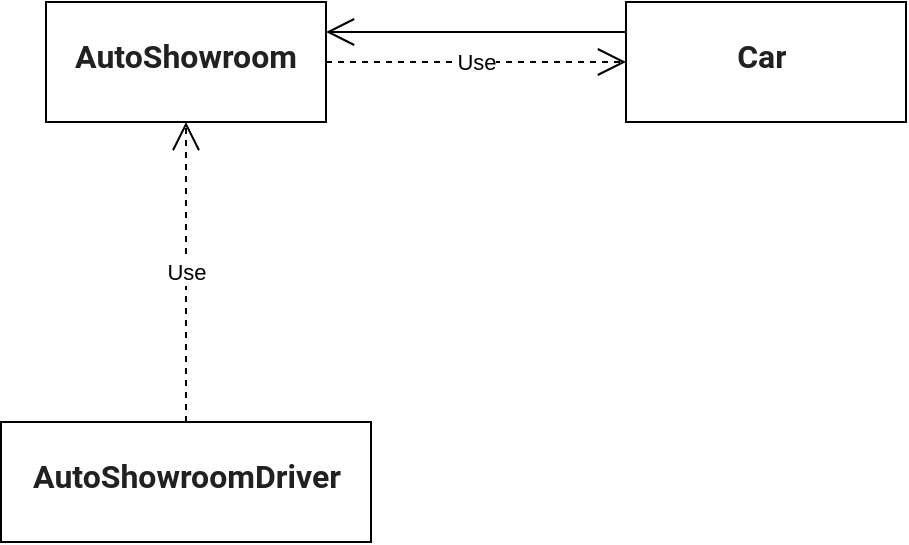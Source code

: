 <mxfile version="14.6.13" type="device"><diagram id="C5RBs43oDa-KdzZeNtuy" name="Page-1"><mxGraphModel dx="1086" dy="816" grid="1" gridSize="10" guides="1" tooltips="1" connect="1" arrows="1" fold="1" page="1" pageScale="1" pageWidth="827" pageHeight="1169" math="0" shadow="0"><root><mxCell id="WIyWlLk6GJQsqaUBKTNV-0"/><mxCell id="WIyWlLk6GJQsqaUBKTNV-1" parent="WIyWlLk6GJQsqaUBKTNV-0"/><mxCell id="MPcaWSJ_yNbMmcDRkKh5-0" value="&lt;p style=&quot;margin: 0px ; margin-top: 4px ; text-align: center&quot;&gt;&lt;br&gt;&lt;span id=&quot;yui_3_17_2_1_1628058315173_30&quot; style=&quot;box-sizing: border-box ; font-weight: bolder ; color: rgba(0 , 0 , 0 , 0.87) ; font-family: &amp;#34;roboto&amp;#34; , &amp;#34;helvetica neue&amp;#34; , &amp;#34;arial&amp;#34; , sans-serif ; font-size: 16px ; text-align: left ; background-color: rgb(255 , 255 , 255)&quot;&gt;AutoShowroom&lt;/span&gt;&lt;br&gt;&lt;/p&gt;" style="verticalAlign=top;align=left;overflow=fill;fontSize=12;fontFamily=Helvetica;html=1;" vertex="1" parent="WIyWlLk6GJQsqaUBKTNV-1"><mxGeometry x="170" y="310" width="140" height="60" as="geometry"/></mxCell><mxCell id="MPcaWSJ_yNbMmcDRkKh5-1" value="&lt;p style=&quot;margin: 0px ; margin-top: 4px ; text-align: center&quot;&gt;&lt;br&gt;&lt;span style=&quot;box-sizing: border-box ; font-weight: bolder ; color: rgba(0 , 0 , 0 , 0.87) ; font-family: &amp;#34;roboto&amp;#34; , &amp;#34;helvetica neue&amp;#34; , &amp;#34;arial&amp;#34; , sans-serif ; font-size: 16px ; text-align: left ; background-color: rgb(255 , 255 , 255)&quot;&gt;AutoShowroomDriver&lt;/span&gt;&lt;br&gt;&lt;/p&gt;" style="verticalAlign=top;align=left;overflow=fill;fontSize=12;fontFamily=Helvetica;html=1;" vertex="1" parent="WIyWlLk6GJQsqaUBKTNV-1"><mxGeometry x="147.5" y="520" width="185" height="60" as="geometry"/></mxCell><mxCell id="MPcaWSJ_yNbMmcDRkKh5-2" value="Use" style="endArrow=open;endSize=12;dashed=1;html=1;exitX=0.5;exitY=0;exitDx=0;exitDy=0;" edge="1" parent="WIyWlLk6GJQsqaUBKTNV-1" source="MPcaWSJ_yNbMmcDRkKh5-1" target="MPcaWSJ_yNbMmcDRkKh5-0"><mxGeometry width="160" relative="1" as="geometry"><mxPoint x="260" y="490" as="sourcePoint"/><mxPoint x="420" y="490" as="targetPoint"/></mxGeometry></mxCell><mxCell id="MPcaWSJ_yNbMmcDRkKh5-3" value="&lt;p style=&quot;margin: 0px ; margin-top: 4px ; text-align: center&quot;&gt;&lt;br&gt;&lt;span id=&quot;yui_3_17_2_1_1628058315173_39&quot; style=&quot;box-sizing: border-box ; font-weight: bolder ; color: rgba(0 , 0 , 0 , 0.87) ; font-family: &amp;#34;roboto&amp;#34; , &amp;#34;helvetica neue&amp;#34; , &amp;#34;arial&amp;#34; , sans-serif ; font-size: 16px ; text-align: left ; background-color: rgb(255 , 255 , 255)&quot;&gt;Car&lt;/span&gt;&lt;span style=&quot;color: rgba(0 , 0 , 0 , 0.87) ; font-family: &amp;#34;roboto&amp;#34; , &amp;#34;helvetica neue&amp;#34; , &amp;#34;arial&amp;#34; , sans-serif ; font-size: 16px ; text-align: left ; background-color: rgb(255 , 255 , 255)&quot;&gt;&amp;nbsp;&lt;/span&gt;&lt;br&gt;&lt;/p&gt;" style="verticalAlign=top;align=left;overflow=fill;fontSize=12;fontFamily=Helvetica;html=1;" vertex="1" parent="WIyWlLk6GJQsqaUBKTNV-1"><mxGeometry x="460" y="310" width="140" height="60" as="geometry"/></mxCell><mxCell id="MPcaWSJ_yNbMmcDRkKh5-4" value="Use" style="endArrow=open;endSize=12;dashed=1;html=1;entryX=0;entryY=0.5;entryDx=0;entryDy=0;" edge="1" parent="WIyWlLk6GJQsqaUBKTNV-1" target="MPcaWSJ_yNbMmcDRkKh5-3"><mxGeometry width="160" relative="1" as="geometry"><mxPoint x="310" y="340" as="sourcePoint"/><mxPoint x="470" y="340" as="targetPoint"/></mxGeometry></mxCell><mxCell id="MPcaWSJ_yNbMmcDRkKh5-5" value="" style="endArrow=open;endFill=1;endSize=12;html=1;entryX=1;entryY=0.25;entryDx=0;entryDy=0;exitX=0;exitY=0.25;exitDx=0;exitDy=0;" edge="1" parent="WIyWlLk6GJQsqaUBKTNV-1" source="MPcaWSJ_yNbMmcDRkKh5-3" target="MPcaWSJ_yNbMmcDRkKh5-0"><mxGeometry width="160" relative="1" as="geometry"><mxPoint x="340" y="260" as="sourcePoint"/><mxPoint x="480" y="260" as="targetPoint"/></mxGeometry></mxCell></root></mxGraphModel></diagram></mxfile>